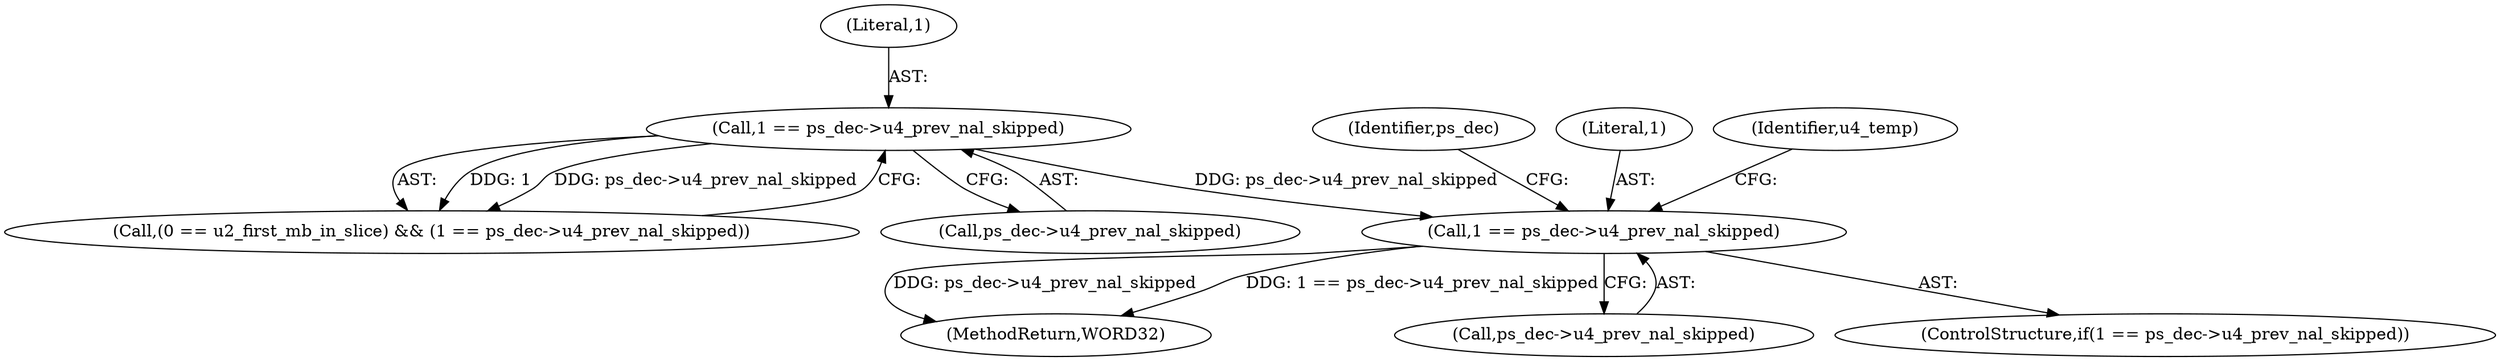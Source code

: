 digraph "0_Android_0b23c81c3dd9ec38f7e6806a3955fed1925541a0_2@pointer" {
"1000395" [label="(Call,1 == ps_dec->u4_prev_nal_skipped)"];
"1000368" [label="(Call,1 == ps_dec->u4_prev_nal_skipped)"];
"1000403" [label="(Identifier,ps_dec)"];
"1002589" [label="(MethodReturn,WORD32)"];
"1000364" [label="(Call,(0 == u2_first_mb_in_slice) && (1 == ps_dec->u4_prev_nal_skipped))"];
"1000370" [label="(Call,ps_dec->u4_prev_nal_skipped)"];
"1000397" [label="(Call,ps_dec->u4_prev_nal_skipped)"];
"1000369" [label="(Literal,1)"];
"1000395" [label="(Call,1 == ps_dec->u4_prev_nal_skipped)"];
"1000394" [label="(ControlStructure,if(1 == ps_dec->u4_prev_nal_skipped))"];
"1000368" [label="(Call,1 == ps_dec->u4_prev_nal_skipped)"];
"1000396" [label="(Literal,1)"];
"1000409" [label="(Identifier,u4_temp)"];
"1000395" -> "1000394"  [label="AST: "];
"1000395" -> "1000397"  [label="CFG: "];
"1000396" -> "1000395"  [label="AST: "];
"1000397" -> "1000395"  [label="AST: "];
"1000403" -> "1000395"  [label="CFG: "];
"1000409" -> "1000395"  [label="CFG: "];
"1000395" -> "1002589"  [label="DDG: ps_dec->u4_prev_nal_skipped"];
"1000395" -> "1002589"  [label="DDG: 1 == ps_dec->u4_prev_nal_skipped"];
"1000368" -> "1000395"  [label="DDG: ps_dec->u4_prev_nal_skipped"];
"1000368" -> "1000364"  [label="AST: "];
"1000368" -> "1000370"  [label="CFG: "];
"1000369" -> "1000368"  [label="AST: "];
"1000370" -> "1000368"  [label="AST: "];
"1000364" -> "1000368"  [label="CFG: "];
"1000368" -> "1000364"  [label="DDG: 1"];
"1000368" -> "1000364"  [label="DDG: ps_dec->u4_prev_nal_skipped"];
}
